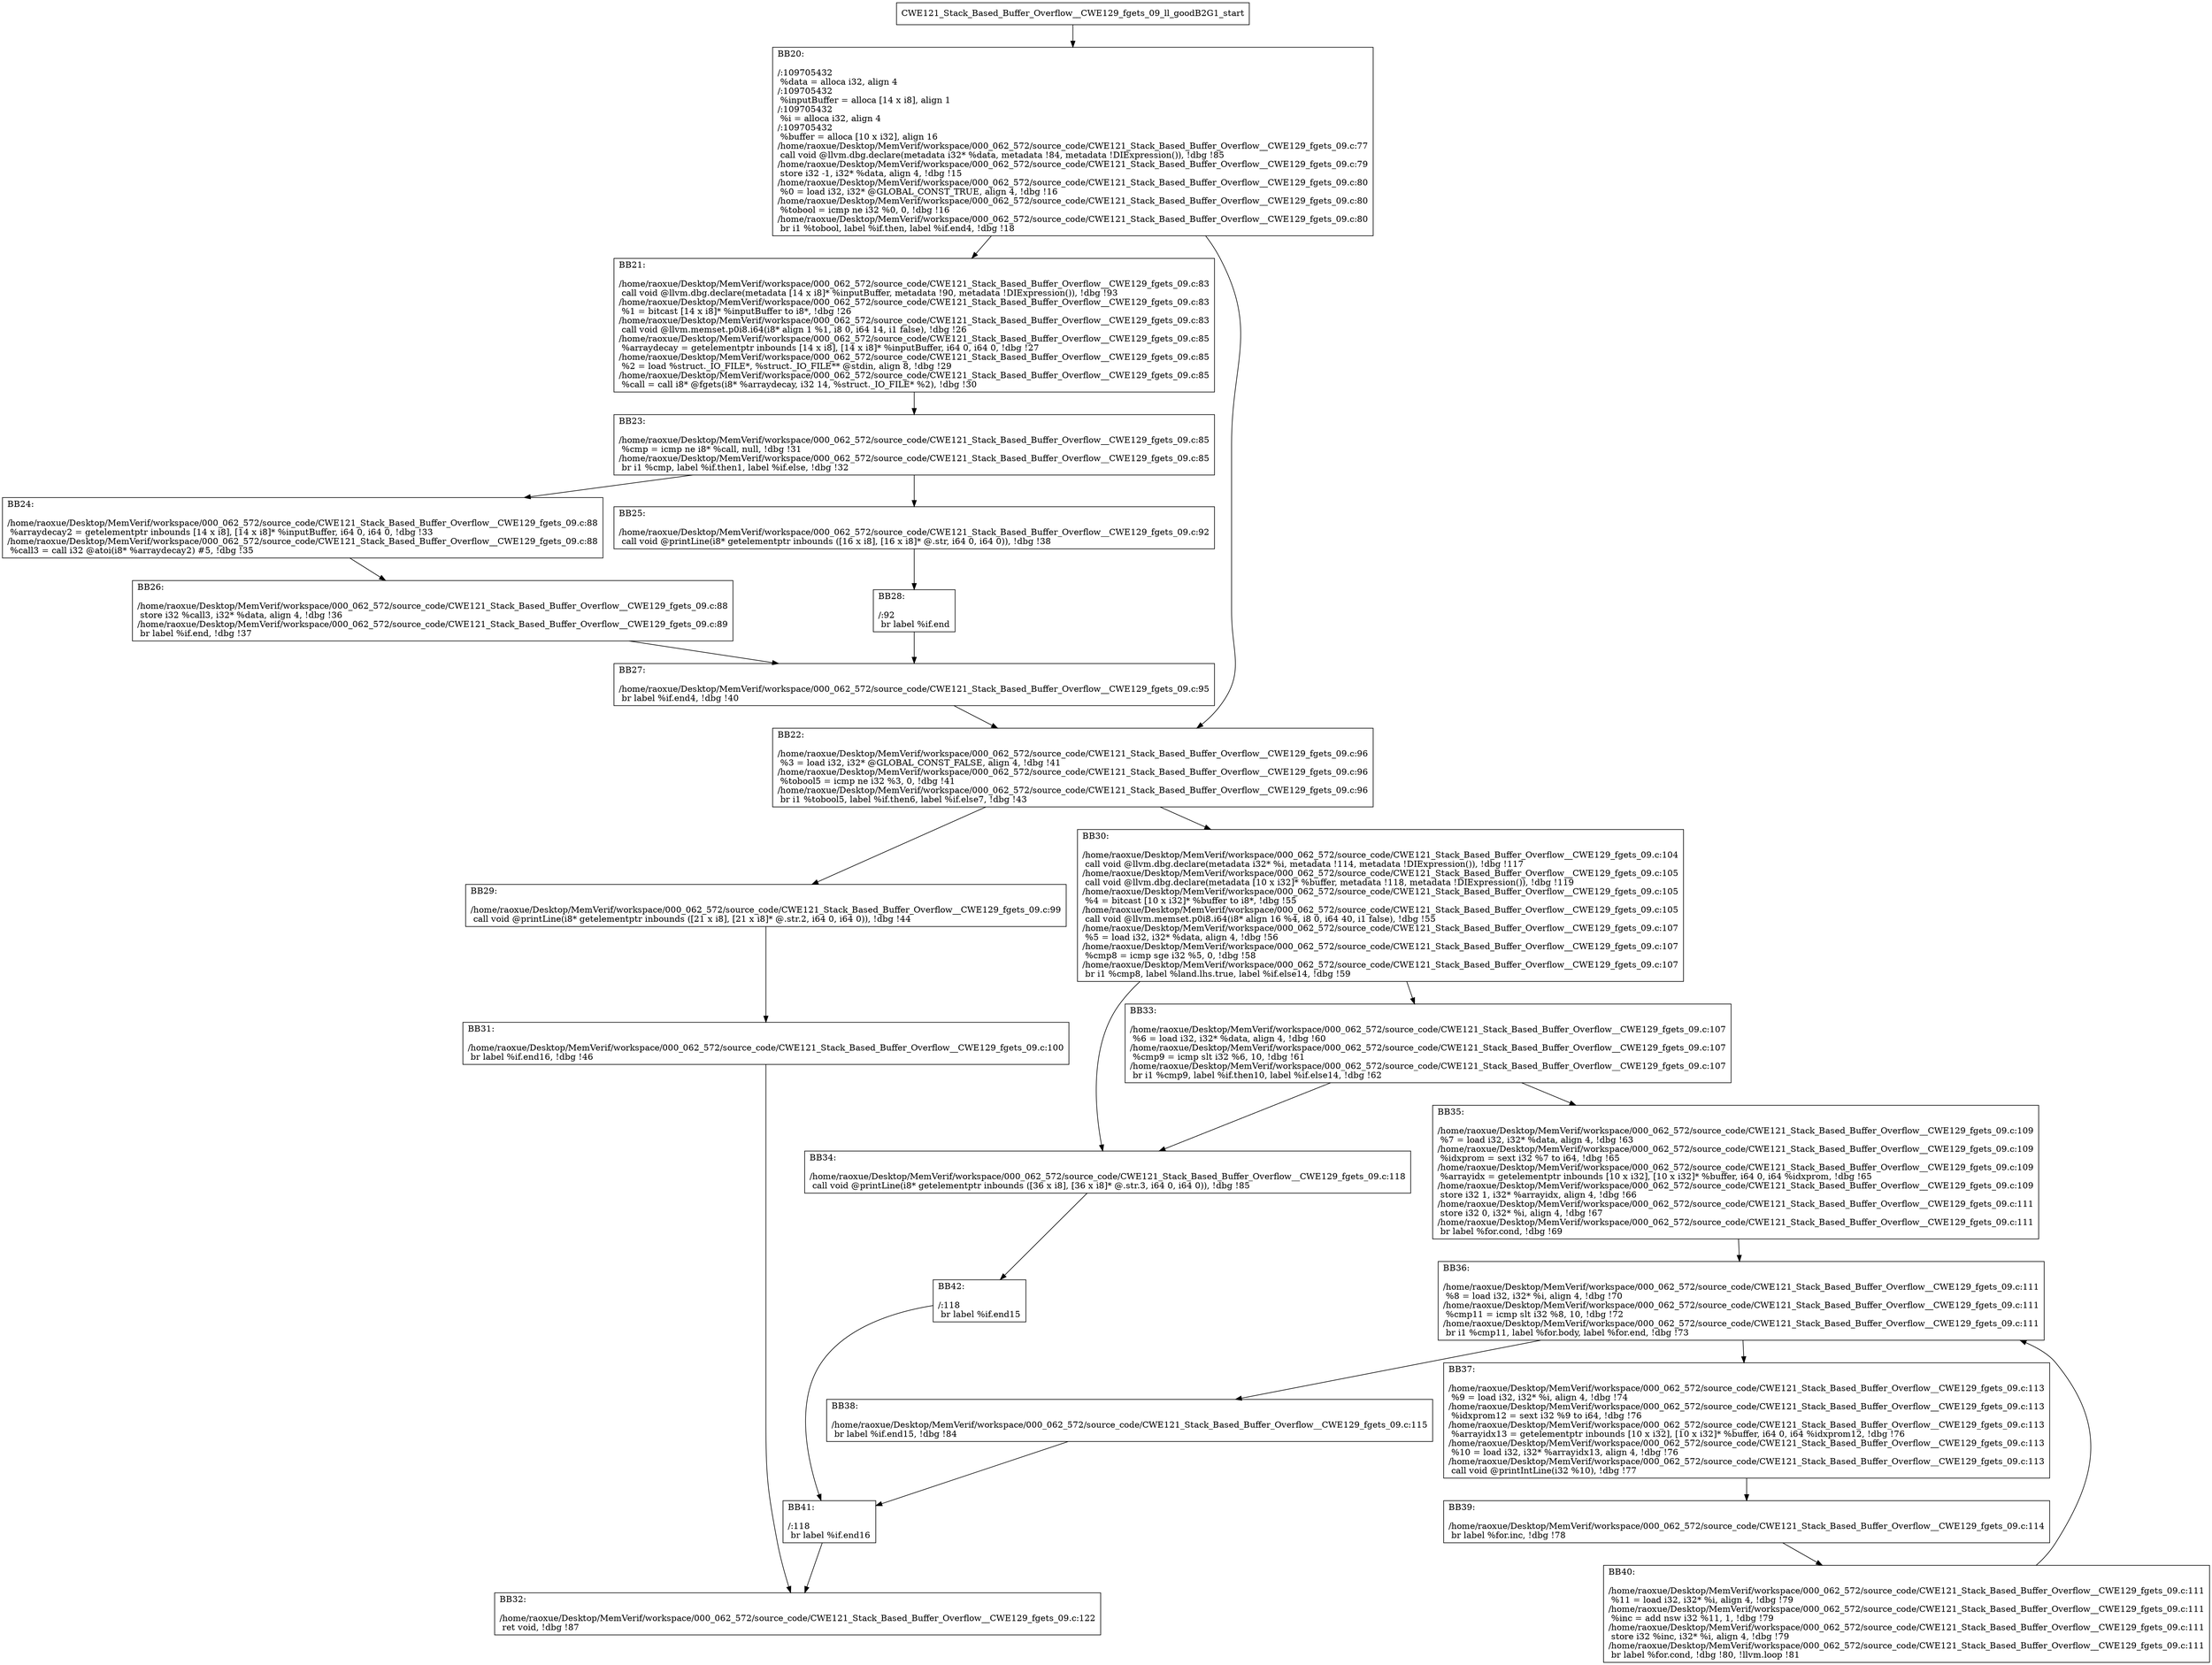 digraph "CFG for'CWE121_Stack_Based_Buffer_Overflow__CWE129_fgets_09_ll_goodB2G1' function" {
	BBCWE121_Stack_Based_Buffer_Overflow__CWE129_fgets_09_ll_goodB2G1_start[shape=record,label="{CWE121_Stack_Based_Buffer_Overflow__CWE129_fgets_09_ll_goodB2G1_start}"];
	BBCWE121_Stack_Based_Buffer_Overflow__CWE129_fgets_09_ll_goodB2G1_start-> CWE121_Stack_Based_Buffer_Overflow__CWE129_fgets_09_ll_goodB2G1BB20;
	CWE121_Stack_Based_Buffer_Overflow__CWE129_fgets_09_ll_goodB2G1BB20 [shape=record, label="{BB20:\l\l/:109705432\l
  %data = alloca i32, align 4\l
/:109705432\l
  %inputBuffer = alloca [14 x i8], align 1\l
/:109705432\l
  %i = alloca i32, align 4\l
/:109705432\l
  %buffer = alloca [10 x i32], align 16\l
/home/raoxue/Desktop/MemVerif/workspace/000_062_572/source_code/CWE121_Stack_Based_Buffer_Overflow__CWE129_fgets_09.c:77\l
  call void @llvm.dbg.declare(metadata i32* %data, metadata !84, metadata !DIExpression()), !dbg !85\l
/home/raoxue/Desktop/MemVerif/workspace/000_062_572/source_code/CWE121_Stack_Based_Buffer_Overflow__CWE129_fgets_09.c:79\l
  store i32 -1, i32* %data, align 4, !dbg !15\l
/home/raoxue/Desktop/MemVerif/workspace/000_062_572/source_code/CWE121_Stack_Based_Buffer_Overflow__CWE129_fgets_09.c:80\l
  %0 = load i32, i32* @GLOBAL_CONST_TRUE, align 4, !dbg !16\l
/home/raoxue/Desktop/MemVerif/workspace/000_062_572/source_code/CWE121_Stack_Based_Buffer_Overflow__CWE129_fgets_09.c:80\l
  %tobool = icmp ne i32 %0, 0, !dbg !16\l
/home/raoxue/Desktop/MemVerif/workspace/000_062_572/source_code/CWE121_Stack_Based_Buffer_Overflow__CWE129_fgets_09.c:80\l
  br i1 %tobool, label %if.then, label %if.end4, !dbg !18\l
}"];
	CWE121_Stack_Based_Buffer_Overflow__CWE129_fgets_09_ll_goodB2G1BB20-> CWE121_Stack_Based_Buffer_Overflow__CWE129_fgets_09_ll_goodB2G1BB21;
	CWE121_Stack_Based_Buffer_Overflow__CWE129_fgets_09_ll_goodB2G1BB20-> CWE121_Stack_Based_Buffer_Overflow__CWE129_fgets_09_ll_goodB2G1BB22;
	CWE121_Stack_Based_Buffer_Overflow__CWE129_fgets_09_ll_goodB2G1BB21 [shape=record, label="{BB21:\l\l/home/raoxue/Desktop/MemVerif/workspace/000_062_572/source_code/CWE121_Stack_Based_Buffer_Overflow__CWE129_fgets_09.c:83\l
  call void @llvm.dbg.declare(metadata [14 x i8]* %inputBuffer, metadata !90, metadata !DIExpression()), !dbg !93\l
/home/raoxue/Desktop/MemVerif/workspace/000_062_572/source_code/CWE121_Stack_Based_Buffer_Overflow__CWE129_fgets_09.c:83\l
  %1 = bitcast [14 x i8]* %inputBuffer to i8*, !dbg !26\l
/home/raoxue/Desktop/MemVerif/workspace/000_062_572/source_code/CWE121_Stack_Based_Buffer_Overflow__CWE129_fgets_09.c:83\l
  call void @llvm.memset.p0i8.i64(i8* align 1 %1, i8 0, i64 14, i1 false), !dbg !26\l
/home/raoxue/Desktop/MemVerif/workspace/000_062_572/source_code/CWE121_Stack_Based_Buffer_Overflow__CWE129_fgets_09.c:85\l
  %arraydecay = getelementptr inbounds [14 x i8], [14 x i8]* %inputBuffer, i64 0, i64 0, !dbg !27\l
/home/raoxue/Desktop/MemVerif/workspace/000_062_572/source_code/CWE121_Stack_Based_Buffer_Overflow__CWE129_fgets_09.c:85\l
  %2 = load %struct._IO_FILE*, %struct._IO_FILE** @stdin, align 8, !dbg !29\l
/home/raoxue/Desktop/MemVerif/workspace/000_062_572/source_code/CWE121_Stack_Based_Buffer_Overflow__CWE129_fgets_09.c:85\l
  %call = call i8* @fgets(i8* %arraydecay, i32 14, %struct._IO_FILE* %2), !dbg !30\l
}"];
	CWE121_Stack_Based_Buffer_Overflow__CWE129_fgets_09_ll_goodB2G1BB21-> CWE121_Stack_Based_Buffer_Overflow__CWE129_fgets_09_ll_goodB2G1BB23;
	CWE121_Stack_Based_Buffer_Overflow__CWE129_fgets_09_ll_goodB2G1BB23 [shape=record, label="{BB23:\l\l/home/raoxue/Desktop/MemVerif/workspace/000_062_572/source_code/CWE121_Stack_Based_Buffer_Overflow__CWE129_fgets_09.c:85\l
  %cmp = icmp ne i8* %call, null, !dbg !31\l
/home/raoxue/Desktop/MemVerif/workspace/000_062_572/source_code/CWE121_Stack_Based_Buffer_Overflow__CWE129_fgets_09.c:85\l
  br i1 %cmp, label %if.then1, label %if.else, !dbg !32\l
}"];
	CWE121_Stack_Based_Buffer_Overflow__CWE129_fgets_09_ll_goodB2G1BB23-> CWE121_Stack_Based_Buffer_Overflow__CWE129_fgets_09_ll_goodB2G1BB24;
	CWE121_Stack_Based_Buffer_Overflow__CWE129_fgets_09_ll_goodB2G1BB23-> CWE121_Stack_Based_Buffer_Overflow__CWE129_fgets_09_ll_goodB2G1BB25;
	CWE121_Stack_Based_Buffer_Overflow__CWE129_fgets_09_ll_goodB2G1BB24 [shape=record, label="{BB24:\l\l/home/raoxue/Desktop/MemVerif/workspace/000_062_572/source_code/CWE121_Stack_Based_Buffer_Overflow__CWE129_fgets_09.c:88\l
  %arraydecay2 = getelementptr inbounds [14 x i8], [14 x i8]* %inputBuffer, i64 0, i64 0, !dbg !33\l
/home/raoxue/Desktop/MemVerif/workspace/000_062_572/source_code/CWE121_Stack_Based_Buffer_Overflow__CWE129_fgets_09.c:88\l
  %call3 = call i32 @atoi(i8* %arraydecay2) #5, !dbg !35\l
}"];
	CWE121_Stack_Based_Buffer_Overflow__CWE129_fgets_09_ll_goodB2G1BB24-> CWE121_Stack_Based_Buffer_Overflow__CWE129_fgets_09_ll_goodB2G1BB26;
	CWE121_Stack_Based_Buffer_Overflow__CWE129_fgets_09_ll_goodB2G1BB26 [shape=record, label="{BB26:\l\l/home/raoxue/Desktop/MemVerif/workspace/000_062_572/source_code/CWE121_Stack_Based_Buffer_Overflow__CWE129_fgets_09.c:88\l
  store i32 %call3, i32* %data, align 4, !dbg !36\l
/home/raoxue/Desktop/MemVerif/workspace/000_062_572/source_code/CWE121_Stack_Based_Buffer_Overflow__CWE129_fgets_09.c:89\l
  br label %if.end, !dbg !37\l
}"];
	CWE121_Stack_Based_Buffer_Overflow__CWE129_fgets_09_ll_goodB2G1BB26-> CWE121_Stack_Based_Buffer_Overflow__CWE129_fgets_09_ll_goodB2G1BB27;
	CWE121_Stack_Based_Buffer_Overflow__CWE129_fgets_09_ll_goodB2G1BB25 [shape=record, label="{BB25:\l\l/home/raoxue/Desktop/MemVerif/workspace/000_062_572/source_code/CWE121_Stack_Based_Buffer_Overflow__CWE129_fgets_09.c:92\l
  call void @printLine(i8* getelementptr inbounds ([16 x i8], [16 x i8]* @.str, i64 0, i64 0)), !dbg !38\l
}"];
	CWE121_Stack_Based_Buffer_Overflow__CWE129_fgets_09_ll_goodB2G1BB25-> CWE121_Stack_Based_Buffer_Overflow__CWE129_fgets_09_ll_goodB2G1BB28;
	CWE121_Stack_Based_Buffer_Overflow__CWE129_fgets_09_ll_goodB2G1BB28 [shape=record, label="{BB28:\l\l/:92\l
  br label %if.end\l
}"];
	CWE121_Stack_Based_Buffer_Overflow__CWE129_fgets_09_ll_goodB2G1BB28-> CWE121_Stack_Based_Buffer_Overflow__CWE129_fgets_09_ll_goodB2G1BB27;
	CWE121_Stack_Based_Buffer_Overflow__CWE129_fgets_09_ll_goodB2G1BB27 [shape=record, label="{BB27:\l\l/home/raoxue/Desktop/MemVerif/workspace/000_062_572/source_code/CWE121_Stack_Based_Buffer_Overflow__CWE129_fgets_09.c:95\l
  br label %if.end4, !dbg !40\l
}"];
	CWE121_Stack_Based_Buffer_Overflow__CWE129_fgets_09_ll_goodB2G1BB27-> CWE121_Stack_Based_Buffer_Overflow__CWE129_fgets_09_ll_goodB2G1BB22;
	CWE121_Stack_Based_Buffer_Overflow__CWE129_fgets_09_ll_goodB2G1BB22 [shape=record, label="{BB22:\l\l/home/raoxue/Desktop/MemVerif/workspace/000_062_572/source_code/CWE121_Stack_Based_Buffer_Overflow__CWE129_fgets_09.c:96\l
  %3 = load i32, i32* @GLOBAL_CONST_FALSE, align 4, !dbg !41\l
/home/raoxue/Desktop/MemVerif/workspace/000_062_572/source_code/CWE121_Stack_Based_Buffer_Overflow__CWE129_fgets_09.c:96\l
  %tobool5 = icmp ne i32 %3, 0, !dbg !41\l
/home/raoxue/Desktop/MemVerif/workspace/000_062_572/source_code/CWE121_Stack_Based_Buffer_Overflow__CWE129_fgets_09.c:96\l
  br i1 %tobool5, label %if.then6, label %if.else7, !dbg !43\l
}"];
	CWE121_Stack_Based_Buffer_Overflow__CWE129_fgets_09_ll_goodB2G1BB22-> CWE121_Stack_Based_Buffer_Overflow__CWE129_fgets_09_ll_goodB2G1BB29;
	CWE121_Stack_Based_Buffer_Overflow__CWE129_fgets_09_ll_goodB2G1BB22-> CWE121_Stack_Based_Buffer_Overflow__CWE129_fgets_09_ll_goodB2G1BB30;
	CWE121_Stack_Based_Buffer_Overflow__CWE129_fgets_09_ll_goodB2G1BB29 [shape=record, label="{BB29:\l\l/home/raoxue/Desktop/MemVerif/workspace/000_062_572/source_code/CWE121_Stack_Based_Buffer_Overflow__CWE129_fgets_09.c:99\l
  call void @printLine(i8* getelementptr inbounds ([21 x i8], [21 x i8]* @.str.2, i64 0, i64 0)), !dbg !44\l
}"];
	CWE121_Stack_Based_Buffer_Overflow__CWE129_fgets_09_ll_goodB2G1BB29-> CWE121_Stack_Based_Buffer_Overflow__CWE129_fgets_09_ll_goodB2G1BB31;
	CWE121_Stack_Based_Buffer_Overflow__CWE129_fgets_09_ll_goodB2G1BB31 [shape=record, label="{BB31:\l\l/home/raoxue/Desktop/MemVerif/workspace/000_062_572/source_code/CWE121_Stack_Based_Buffer_Overflow__CWE129_fgets_09.c:100\l
  br label %if.end16, !dbg !46\l
}"];
	CWE121_Stack_Based_Buffer_Overflow__CWE129_fgets_09_ll_goodB2G1BB31-> CWE121_Stack_Based_Buffer_Overflow__CWE129_fgets_09_ll_goodB2G1BB32;
	CWE121_Stack_Based_Buffer_Overflow__CWE129_fgets_09_ll_goodB2G1BB30 [shape=record, label="{BB30:\l\l/home/raoxue/Desktop/MemVerif/workspace/000_062_572/source_code/CWE121_Stack_Based_Buffer_Overflow__CWE129_fgets_09.c:104\l
  call void @llvm.dbg.declare(metadata i32* %i, metadata !114, metadata !DIExpression()), !dbg !117\l
/home/raoxue/Desktop/MemVerif/workspace/000_062_572/source_code/CWE121_Stack_Based_Buffer_Overflow__CWE129_fgets_09.c:105\l
  call void @llvm.dbg.declare(metadata [10 x i32]* %buffer, metadata !118, metadata !DIExpression()), !dbg !119\l
/home/raoxue/Desktop/MemVerif/workspace/000_062_572/source_code/CWE121_Stack_Based_Buffer_Overflow__CWE129_fgets_09.c:105\l
  %4 = bitcast [10 x i32]* %buffer to i8*, !dbg !55\l
/home/raoxue/Desktop/MemVerif/workspace/000_062_572/source_code/CWE121_Stack_Based_Buffer_Overflow__CWE129_fgets_09.c:105\l
  call void @llvm.memset.p0i8.i64(i8* align 16 %4, i8 0, i64 40, i1 false), !dbg !55\l
/home/raoxue/Desktop/MemVerif/workspace/000_062_572/source_code/CWE121_Stack_Based_Buffer_Overflow__CWE129_fgets_09.c:107\l
  %5 = load i32, i32* %data, align 4, !dbg !56\l
/home/raoxue/Desktop/MemVerif/workspace/000_062_572/source_code/CWE121_Stack_Based_Buffer_Overflow__CWE129_fgets_09.c:107\l
  %cmp8 = icmp sge i32 %5, 0, !dbg !58\l
/home/raoxue/Desktop/MemVerif/workspace/000_062_572/source_code/CWE121_Stack_Based_Buffer_Overflow__CWE129_fgets_09.c:107\l
  br i1 %cmp8, label %land.lhs.true, label %if.else14, !dbg !59\l
}"];
	CWE121_Stack_Based_Buffer_Overflow__CWE129_fgets_09_ll_goodB2G1BB30-> CWE121_Stack_Based_Buffer_Overflow__CWE129_fgets_09_ll_goodB2G1BB33;
	CWE121_Stack_Based_Buffer_Overflow__CWE129_fgets_09_ll_goodB2G1BB30-> CWE121_Stack_Based_Buffer_Overflow__CWE129_fgets_09_ll_goodB2G1BB34;
	CWE121_Stack_Based_Buffer_Overflow__CWE129_fgets_09_ll_goodB2G1BB33 [shape=record, label="{BB33:\l\l/home/raoxue/Desktop/MemVerif/workspace/000_062_572/source_code/CWE121_Stack_Based_Buffer_Overflow__CWE129_fgets_09.c:107\l
  %6 = load i32, i32* %data, align 4, !dbg !60\l
/home/raoxue/Desktop/MemVerif/workspace/000_062_572/source_code/CWE121_Stack_Based_Buffer_Overflow__CWE129_fgets_09.c:107\l
  %cmp9 = icmp slt i32 %6, 10, !dbg !61\l
/home/raoxue/Desktop/MemVerif/workspace/000_062_572/source_code/CWE121_Stack_Based_Buffer_Overflow__CWE129_fgets_09.c:107\l
  br i1 %cmp9, label %if.then10, label %if.else14, !dbg !62\l
}"];
	CWE121_Stack_Based_Buffer_Overflow__CWE129_fgets_09_ll_goodB2G1BB33-> CWE121_Stack_Based_Buffer_Overflow__CWE129_fgets_09_ll_goodB2G1BB35;
	CWE121_Stack_Based_Buffer_Overflow__CWE129_fgets_09_ll_goodB2G1BB33-> CWE121_Stack_Based_Buffer_Overflow__CWE129_fgets_09_ll_goodB2G1BB34;
	CWE121_Stack_Based_Buffer_Overflow__CWE129_fgets_09_ll_goodB2G1BB35 [shape=record, label="{BB35:\l\l/home/raoxue/Desktop/MemVerif/workspace/000_062_572/source_code/CWE121_Stack_Based_Buffer_Overflow__CWE129_fgets_09.c:109\l
  %7 = load i32, i32* %data, align 4, !dbg !63\l
/home/raoxue/Desktop/MemVerif/workspace/000_062_572/source_code/CWE121_Stack_Based_Buffer_Overflow__CWE129_fgets_09.c:109\l
  %idxprom = sext i32 %7 to i64, !dbg !65\l
/home/raoxue/Desktop/MemVerif/workspace/000_062_572/source_code/CWE121_Stack_Based_Buffer_Overflow__CWE129_fgets_09.c:109\l
  %arrayidx = getelementptr inbounds [10 x i32], [10 x i32]* %buffer, i64 0, i64 %idxprom, !dbg !65\l
/home/raoxue/Desktop/MemVerif/workspace/000_062_572/source_code/CWE121_Stack_Based_Buffer_Overflow__CWE129_fgets_09.c:109\l
  store i32 1, i32* %arrayidx, align 4, !dbg !66\l
/home/raoxue/Desktop/MemVerif/workspace/000_062_572/source_code/CWE121_Stack_Based_Buffer_Overflow__CWE129_fgets_09.c:111\l
  store i32 0, i32* %i, align 4, !dbg !67\l
/home/raoxue/Desktop/MemVerif/workspace/000_062_572/source_code/CWE121_Stack_Based_Buffer_Overflow__CWE129_fgets_09.c:111\l
  br label %for.cond, !dbg !69\l
}"];
	CWE121_Stack_Based_Buffer_Overflow__CWE129_fgets_09_ll_goodB2G1BB35-> CWE121_Stack_Based_Buffer_Overflow__CWE129_fgets_09_ll_goodB2G1BB36;
	CWE121_Stack_Based_Buffer_Overflow__CWE129_fgets_09_ll_goodB2G1BB36 [shape=record, label="{BB36:\l\l/home/raoxue/Desktop/MemVerif/workspace/000_062_572/source_code/CWE121_Stack_Based_Buffer_Overflow__CWE129_fgets_09.c:111\l
  %8 = load i32, i32* %i, align 4, !dbg !70\l
/home/raoxue/Desktop/MemVerif/workspace/000_062_572/source_code/CWE121_Stack_Based_Buffer_Overflow__CWE129_fgets_09.c:111\l
  %cmp11 = icmp slt i32 %8, 10, !dbg !72\l
/home/raoxue/Desktop/MemVerif/workspace/000_062_572/source_code/CWE121_Stack_Based_Buffer_Overflow__CWE129_fgets_09.c:111\l
  br i1 %cmp11, label %for.body, label %for.end, !dbg !73\l
}"];
	CWE121_Stack_Based_Buffer_Overflow__CWE129_fgets_09_ll_goodB2G1BB36-> CWE121_Stack_Based_Buffer_Overflow__CWE129_fgets_09_ll_goodB2G1BB37;
	CWE121_Stack_Based_Buffer_Overflow__CWE129_fgets_09_ll_goodB2G1BB36-> CWE121_Stack_Based_Buffer_Overflow__CWE129_fgets_09_ll_goodB2G1BB38;
	CWE121_Stack_Based_Buffer_Overflow__CWE129_fgets_09_ll_goodB2G1BB37 [shape=record, label="{BB37:\l\l/home/raoxue/Desktop/MemVerif/workspace/000_062_572/source_code/CWE121_Stack_Based_Buffer_Overflow__CWE129_fgets_09.c:113\l
  %9 = load i32, i32* %i, align 4, !dbg !74\l
/home/raoxue/Desktop/MemVerif/workspace/000_062_572/source_code/CWE121_Stack_Based_Buffer_Overflow__CWE129_fgets_09.c:113\l
  %idxprom12 = sext i32 %9 to i64, !dbg !76\l
/home/raoxue/Desktop/MemVerif/workspace/000_062_572/source_code/CWE121_Stack_Based_Buffer_Overflow__CWE129_fgets_09.c:113\l
  %arrayidx13 = getelementptr inbounds [10 x i32], [10 x i32]* %buffer, i64 0, i64 %idxprom12, !dbg !76\l
/home/raoxue/Desktop/MemVerif/workspace/000_062_572/source_code/CWE121_Stack_Based_Buffer_Overflow__CWE129_fgets_09.c:113\l
  %10 = load i32, i32* %arrayidx13, align 4, !dbg !76\l
/home/raoxue/Desktop/MemVerif/workspace/000_062_572/source_code/CWE121_Stack_Based_Buffer_Overflow__CWE129_fgets_09.c:113\l
  call void @printIntLine(i32 %10), !dbg !77\l
}"];
	CWE121_Stack_Based_Buffer_Overflow__CWE129_fgets_09_ll_goodB2G1BB37-> CWE121_Stack_Based_Buffer_Overflow__CWE129_fgets_09_ll_goodB2G1BB39;
	CWE121_Stack_Based_Buffer_Overflow__CWE129_fgets_09_ll_goodB2G1BB39 [shape=record, label="{BB39:\l\l/home/raoxue/Desktop/MemVerif/workspace/000_062_572/source_code/CWE121_Stack_Based_Buffer_Overflow__CWE129_fgets_09.c:114\l
  br label %for.inc, !dbg !78\l
}"];
	CWE121_Stack_Based_Buffer_Overflow__CWE129_fgets_09_ll_goodB2G1BB39-> CWE121_Stack_Based_Buffer_Overflow__CWE129_fgets_09_ll_goodB2G1BB40;
	CWE121_Stack_Based_Buffer_Overflow__CWE129_fgets_09_ll_goodB2G1BB40 [shape=record, label="{BB40:\l\l/home/raoxue/Desktop/MemVerif/workspace/000_062_572/source_code/CWE121_Stack_Based_Buffer_Overflow__CWE129_fgets_09.c:111\l
  %11 = load i32, i32* %i, align 4, !dbg !79\l
/home/raoxue/Desktop/MemVerif/workspace/000_062_572/source_code/CWE121_Stack_Based_Buffer_Overflow__CWE129_fgets_09.c:111\l
  %inc = add nsw i32 %11, 1, !dbg !79\l
/home/raoxue/Desktop/MemVerif/workspace/000_062_572/source_code/CWE121_Stack_Based_Buffer_Overflow__CWE129_fgets_09.c:111\l
  store i32 %inc, i32* %i, align 4, !dbg !79\l
/home/raoxue/Desktop/MemVerif/workspace/000_062_572/source_code/CWE121_Stack_Based_Buffer_Overflow__CWE129_fgets_09.c:111\l
  br label %for.cond, !dbg !80, !llvm.loop !81\l
}"];
	CWE121_Stack_Based_Buffer_Overflow__CWE129_fgets_09_ll_goodB2G1BB40-> CWE121_Stack_Based_Buffer_Overflow__CWE129_fgets_09_ll_goodB2G1BB36;
	CWE121_Stack_Based_Buffer_Overflow__CWE129_fgets_09_ll_goodB2G1BB38 [shape=record, label="{BB38:\l\l/home/raoxue/Desktop/MemVerif/workspace/000_062_572/source_code/CWE121_Stack_Based_Buffer_Overflow__CWE129_fgets_09.c:115\l
  br label %if.end15, !dbg !84\l
}"];
	CWE121_Stack_Based_Buffer_Overflow__CWE129_fgets_09_ll_goodB2G1BB38-> CWE121_Stack_Based_Buffer_Overflow__CWE129_fgets_09_ll_goodB2G1BB41;
	CWE121_Stack_Based_Buffer_Overflow__CWE129_fgets_09_ll_goodB2G1BB34 [shape=record, label="{BB34:\l\l/home/raoxue/Desktop/MemVerif/workspace/000_062_572/source_code/CWE121_Stack_Based_Buffer_Overflow__CWE129_fgets_09.c:118\l
  call void @printLine(i8* getelementptr inbounds ([36 x i8], [36 x i8]* @.str.3, i64 0, i64 0)), !dbg !85\l
}"];
	CWE121_Stack_Based_Buffer_Overflow__CWE129_fgets_09_ll_goodB2G1BB34-> CWE121_Stack_Based_Buffer_Overflow__CWE129_fgets_09_ll_goodB2G1BB42;
	CWE121_Stack_Based_Buffer_Overflow__CWE129_fgets_09_ll_goodB2G1BB42 [shape=record, label="{BB42:\l\l/:118\l
  br label %if.end15\l
}"];
	CWE121_Stack_Based_Buffer_Overflow__CWE129_fgets_09_ll_goodB2G1BB42-> CWE121_Stack_Based_Buffer_Overflow__CWE129_fgets_09_ll_goodB2G1BB41;
	CWE121_Stack_Based_Buffer_Overflow__CWE129_fgets_09_ll_goodB2G1BB41 [shape=record, label="{BB41:\l\l/:118\l
  br label %if.end16\l
}"];
	CWE121_Stack_Based_Buffer_Overflow__CWE129_fgets_09_ll_goodB2G1BB41-> CWE121_Stack_Based_Buffer_Overflow__CWE129_fgets_09_ll_goodB2G1BB32;
	CWE121_Stack_Based_Buffer_Overflow__CWE129_fgets_09_ll_goodB2G1BB32 [shape=record, label="{BB32:\l\l/home/raoxue/Desktop/MemVerif/workspace/000_062_572/source_code/CWE121_Stack_Based_Buffer_Overflow__CWE129_fgets_09.c:122\l
  ret void, !dbg !87\l
}"];
}
